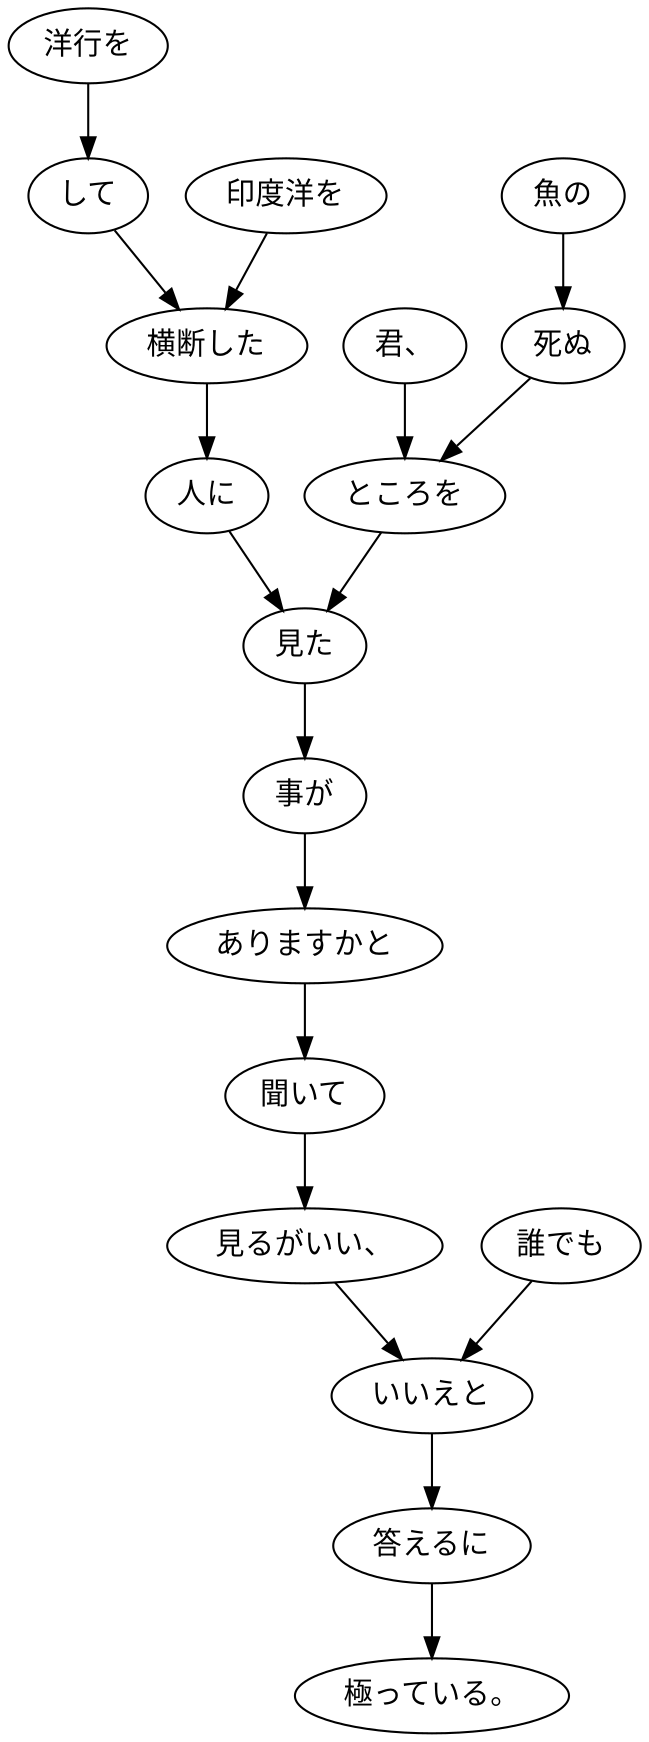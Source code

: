 digraph graph3913 {
	node0 [label="洋行を"];
	node1 [label="して"];
	node2 [label="印度洋を"];
	node3 [label="横断した"];
	node4 [label="人に"];
	node5 [label="君、"];
	node6 [label="魚の"];
	node7 [label="死ぬ"];
	node8 [label="ところを"];
	node9 [label="見た"];
	node10 [label="事が"];
	node11 [label="ありますかと"];
	node12 [label="聞いて"];
	node13 [label="見るがいい、"];
	node14 [label="誰でも"];
	node15 [label="いいえと"];
	node16 [label="答えるに"];
	node17 [label="極っている。"];
	node0 -> node1;
	node1 -> node3;
	node2 -> node3;
	node3 -> node4;
	node4 -> node9;
	node5 -> node8;
	node6 -> node7;
	node7 -> node8;
	node8 -> node9;
	node9 -> node10;
	node10 -> node11;
	node11 -> node12;
	node12 -> node13;
	node13 -> node15;
	node14 -> node15;
	node15 -> node16;
	node16 -> node17;
}
